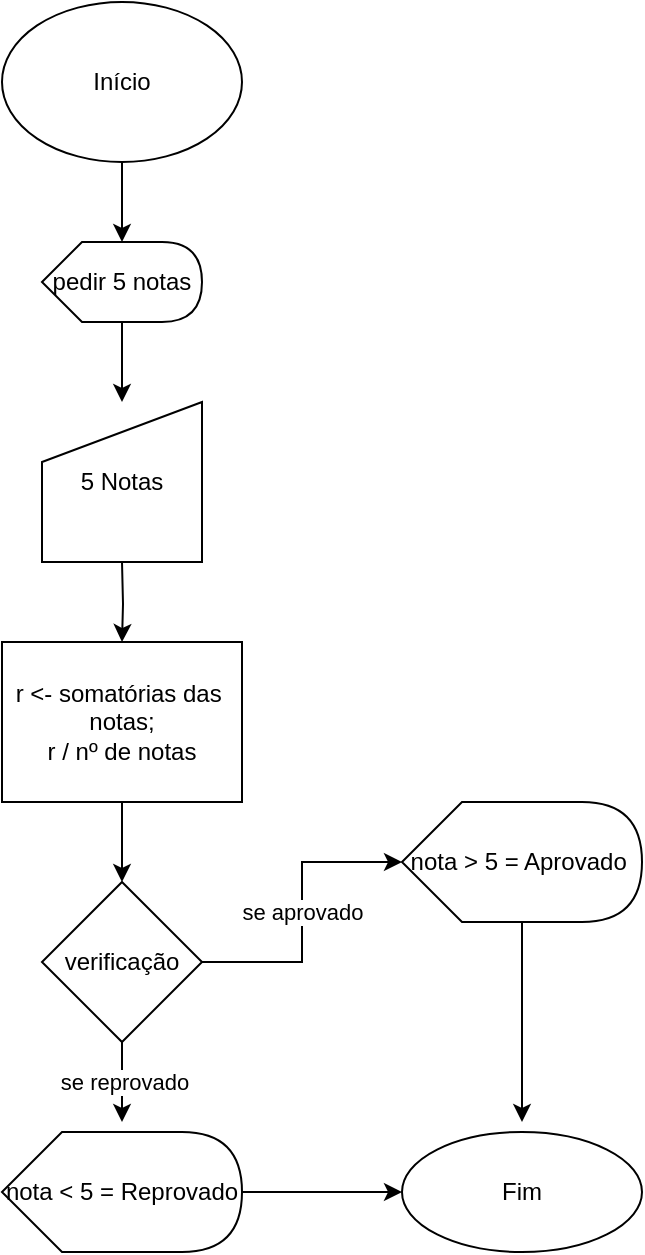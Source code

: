 <mxfile version="14.9.4" type="device"><diagram id="nqv53eKiP0LwItQXdbQi" name="Page-1"><mxGraphModel dx="1422" dy="762" grid="1" gridSize="10" guides="1" tooltips="1" connect="1" arrows="1" fold="1" page="1" pageScale="1" pageWidth="827" pageHeight="1169" math="0" shadow="0"><root><mxCell id="0"/><mxCell id="1" parent="0"/><mxCell id="6RI7cJM30eEOxZOmRx5X-20" value="" style="edgeStyle=orthogonalEdgeStyle;rounded=0;orthogonalLoop=1;jettySize=auto;html=1;" edge="1" parent="1" source="6RI7cJM30eEOxZOmRx5X-1" target="6RI7cJM30eEOxZOmRx5X-18"><mxGeometry relative="1" as="geometry"/></mxCell><mxCell id="6RI7cJM30eEOxZOmRx5X-1" value="Início" style="ellipse;whiteSpace=wrap;html=1;" vertex="1" parent="1"><mxGeometry x="120" y="40" width="120" height="80" as="geometry"/></mxCell><mxCell id="6RI7cJM30eEOxZOmRx5X-5" value="" style="edgeStyle=orthogonalEdgeStyle;rounded=0;orthogonalLoop=1;jettySize=auto;html=1;" edge="1" parent="1" target="6RI7cJM30eEOxZOmRx5X-13"><mxGeometry relative="1" as="geometry"><mxPoint x="180" y="320" as="sourcePoint"/><mxPoint x="180" y="420" as="targetPoint"/></mxGeometry></mxCell><mxCell id="6RI7cJM30eEOxZOmRx5X-2" value="5 Notas" style="shape=manualInput;whiteSpace=wrap;html=1;" vertex="1" parent="1"><mxGeometry x="140" y="240" width="80" height="80" as="geometry"/></mxCell><mxCell id="6RI7cJM30eEOxZOmRx5X-7" value="se aprovado" style="edgeStyle=orthogonalEdgeStyle;rounded=0;orthogonalLoop=1;jettySize=auto;html=1;" edge="1" parent="1" source="6RI7cJM30eEOxZOmRx5X-4" target="6RI7cJM30eEOxZOmRx5X-6"><mxGeometry relative="1" as="geometry"/></mxCell><mxCell id="6RI7cJM30eEOxZOmRx5X-9" value="se reprovado" style="edgeStyle=orthogonalEdgeStyle;rounded=0;orthogonalLoop=1;jettySize=auto;html=1;" edge="1" parent="1" source="6RI7cJM30eEOxZOmRx5X-4"><mxGeometry relative="1" as="geometry"><mxPoint x="180" y="600" as="targetPoint"/></mxGeometry></mxCell><mxCell id="6RI7cJM30eEOxZOmRx5X-4" value="verificação" style="rhombus;whiteSpace=wrap;html=1;" vertex="1" parent="1"><mxGeometry x="140" y="480" width="80" height="80" as="geometry"/></mxCell><mxCell id="6RI7cJM30eEOxZOmRx5X-12" value="" style="edgeStyle=orthogonalEdgeStyle;rounded=0;orthogonalLoop=1;jettySize=auto;html=1;" edge="1" parent="1" source="6RI7cJM30eEOxZOmRx5X-6"><mxGeometry relative="1" as="geometry"><mxPoint x="380" y="600" as="targetPoint"/></mxGeometry></mxCell><mxCell id="6RI7cJM30eEOxZOmRx5X-6" value="nota &amp;gt; 5 = Aprovado&amp;nbsp;" style="shape=display;whiteSpace=wrap;html=1;fontFamily=Helvetica;fontSize=12;fontColor=#000000;align=center;strokeColor=#000000;fillColor=#ffffff;" vertex="1" parent="1"><mxGeometry x="320" y="440" width="120" height="60" as="geometry"/></mxCell><mxCell id="6RI7cJM30eEOxZOmRx5X-15" value="" style="edgeStyle=orthogonalEdgeStyle;rounded=0;orthogonalLoop=1;jettySize=auto;html=1;" edge="1" parent="1" source="6RI7cJM30eEOxZOmRx5X-8" target="6RI7cJM30eEOxZOmRx5X-10"><mxGeometry relative="1" as="geometry"/></mxCell><mxCell id="6RI7cJM30eEOxZOmRx5X-8" value="nota &amp;lt; 5 = Reprovado" style="shape=display;whiteSpace=wrap;html=1;fontFamily=Helvetica;fontSize=12;fontColor=#000000;align=center;strokeColor=#000000;fillColor=#ffffff;" vertex="1" parent="1"><mxGeometry x="120" y="605" width="120" height="60" as="geometry"/></mxCell><mxCell id="6RI7cJM30eEOxZOmRx5X-10" value="Fim" style="ellipse;whiteSpace=wrap;html=1;" vertex="1" parent="1"><mxGeometry x="320" y="605" width="120" height="60" as="geometry"/></mxCell><mxCell id="6RI7cJM30eEOxZOmRx5X-14" value="" style="edgeStyle=orthogonalEdgeStyle;rounded=0;orthogonalLoop=1;jettySize=auto;html=1;" edge="1" parent="1" source="6RI7cJM30eEOxZOmRx5X-13" target="6RI7cJM30eEOxZOmRx5X-4"><mxGeometry relative="1" as="geometry"/></mxCell><mxCell id="6RI7cJM30eEOxZOmRx5X-13" value="r &amp;lt;- somatórias das&amp;nbsp; notas;&lt;br&gt;&amp;nbsp;r / nº de notas&amp;nbsp;" style="rounded=0;whiteSpace=wrap;html=1;fontFamily=Helvetica;fontSize=12;fontColor=#000000;align=center;strokeColor=#000000;fillColor=#ffffff;" vertex="1" parent="1"><mxGeometry x="120" y="360" width="120" height="80" as="geometry"/></mxCell><mxCell id="6RI7cJM30eEOxZOmRx5X-21" value="" style="edgeStyle=orthogonalEdgeStyle;rounded=0;orthogonalLoop=1;jettySize=auto;html=1;" edge="1" parent="1" source="6RI7cJM30eEOxZOmRx5X-18" target="6RI7cJM30eEOxZOmRx5X-2"><mxGeometry relative="1" as="geometry"/></mxCell><mxCell id="6RI7cJM30eEOxZOmRx5X-18" value="pedir 5 notas" style="shape=display;whiteSpace=wrap;html=1;" vertex="1" parent="1"><mxGeometry x="140" y="160" width="80" height="40" as="geometry"/></mxCell></root></mxGraphModel></diagram></mxfile>